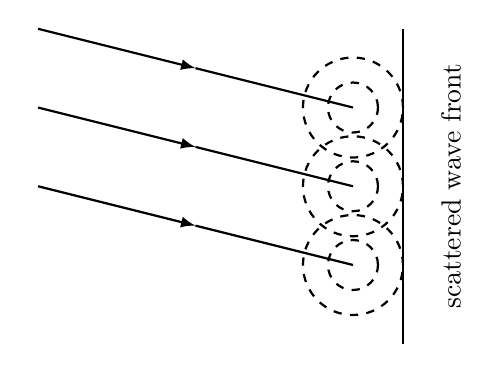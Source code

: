 \usepgflibrary{arrows} 
\begin{tikzpicture}
\foreach \x in {1,2,3}{
  \draw[thick,-latex] (-3,\x) -- +(2,-0.5);
  \draw[thick] (-3,\x)++(2,-0.5) -- +(2,-0.5)
  	node[draw,dashed,circle,minimum size=0.25in] {}
	node[draw,dashed,circle,minimum size=0.50in] {};
}
\draw (1,3)++(0.25in,0) -- +(0,-4);
\node[below,rotate=90] at (2,1) {scattered wave front};
\end{tikzpicture}
